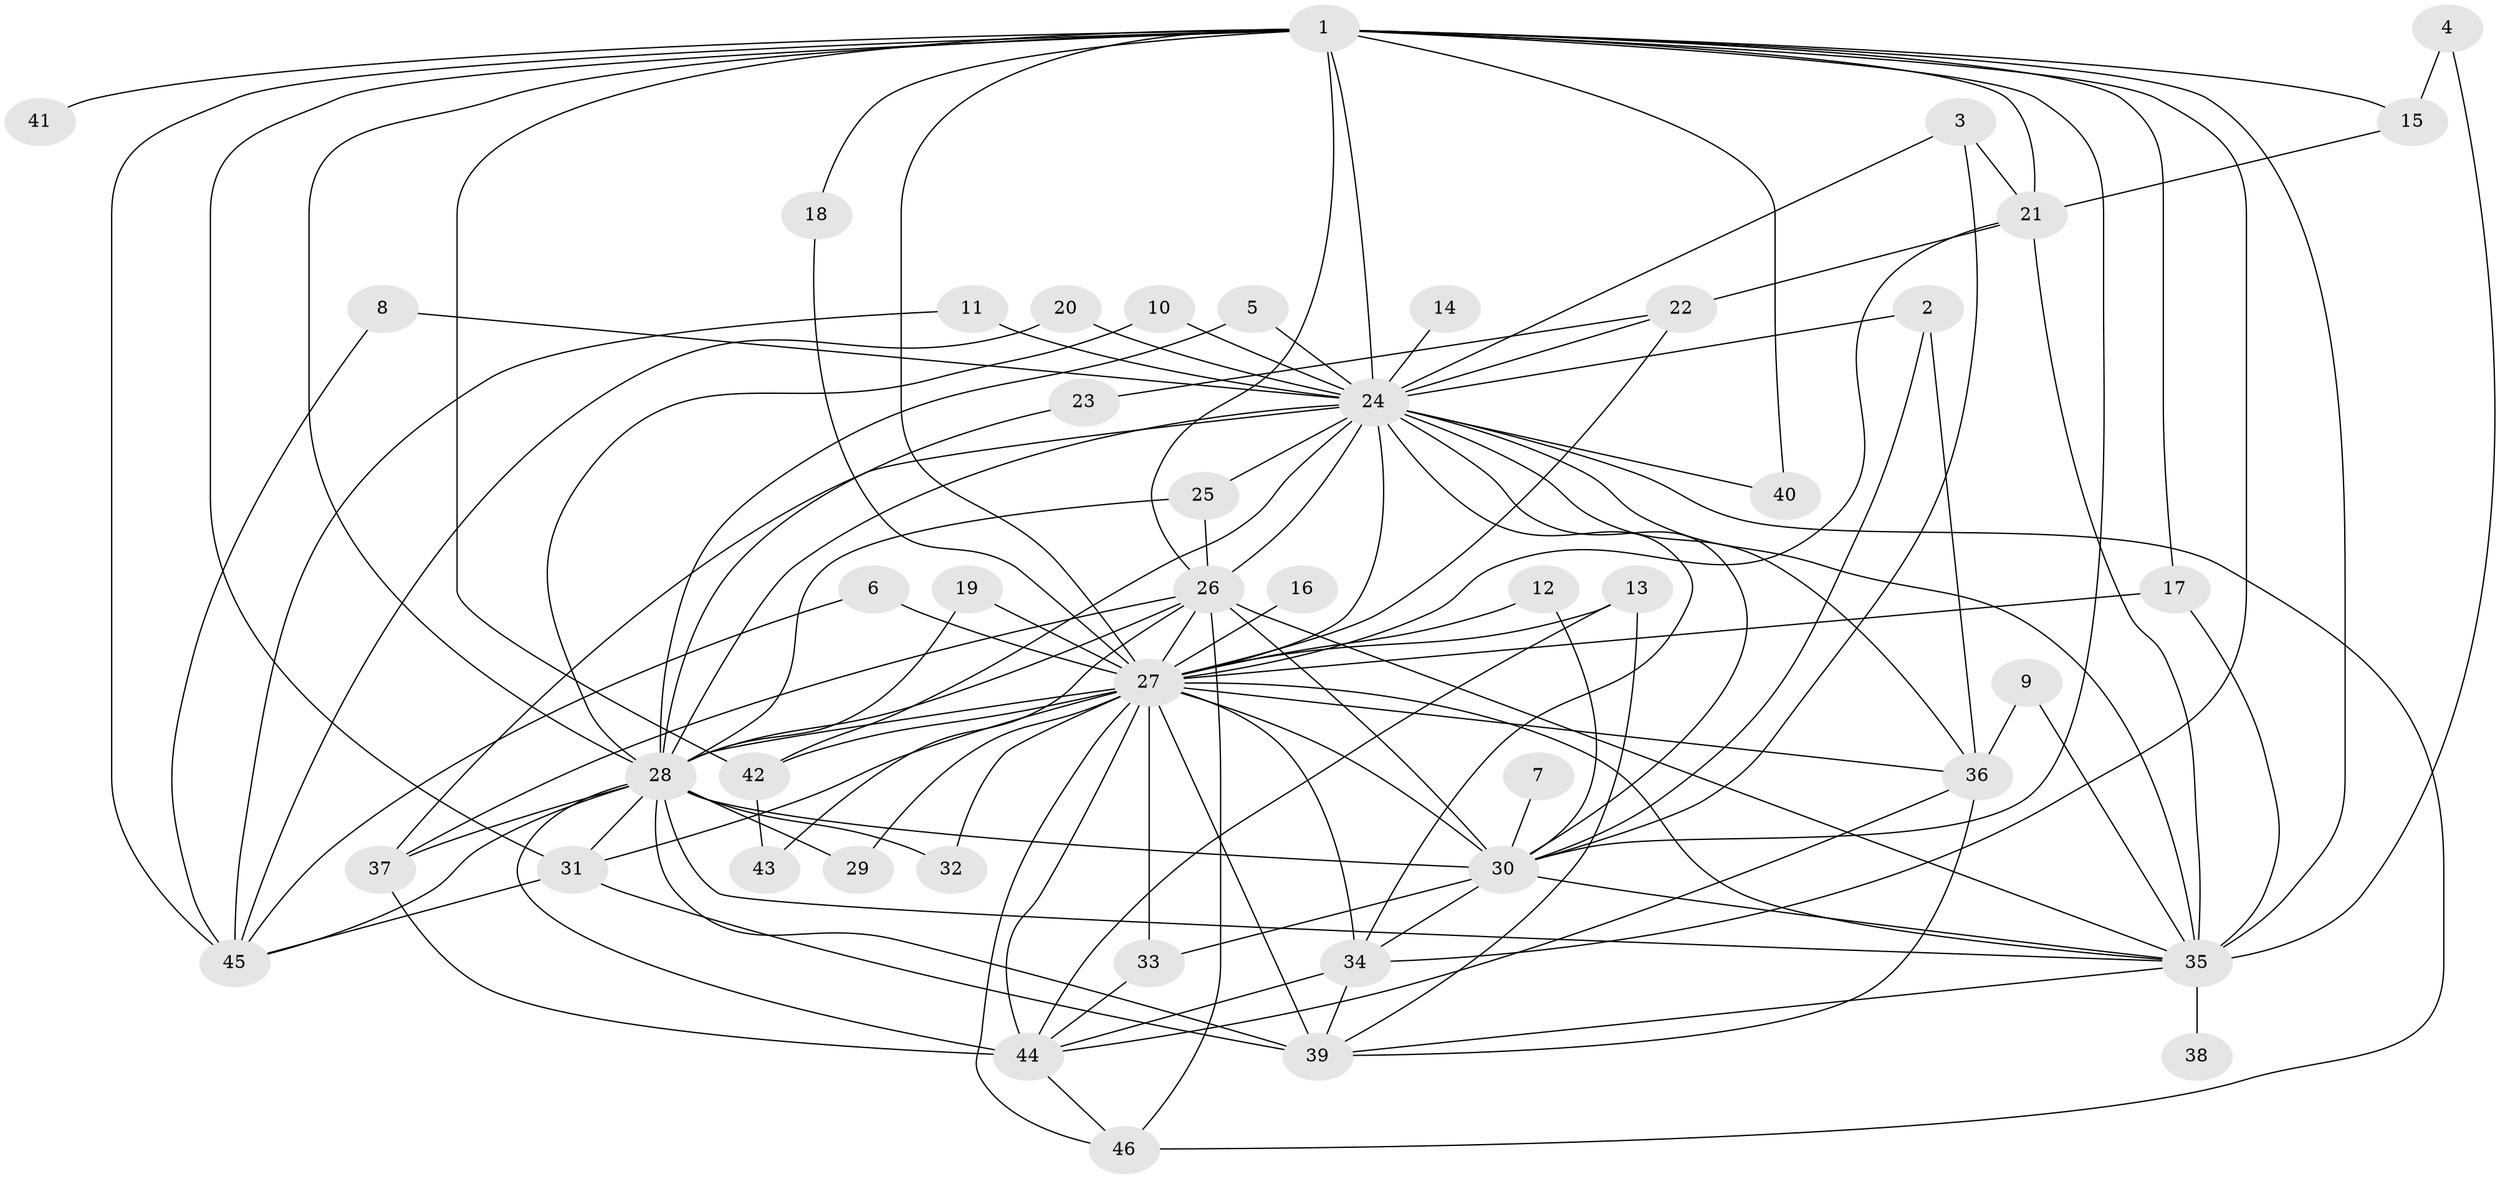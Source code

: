 // original degree distribution, {12: 0.01098901098901099, 20: 0.02197802197802198, 17: 0.02197802197802198, 14: 0.01098901098901099, 28: 0.01098901098901099, 19: 0.01098901098901099, 26: 0.01098901098901099, 18: 0.01098901098901099, 5: 0.04395604395604396, 4: 0.12087912087912088, 3: 0.17582417582417584, 2: 0.5274725274725275, 8: 0.01098901098901099, 7: 0.01098901098901099}
// Generated by graph-tools (version 1.1) at 2025/25/03/09/25 03:25:42]
// undirected, 46 vertices, 117 edges
graph export_dot {
graph [start="1"]
  node [color=gray90,style=filled];
  1;
  2;
  3;
  4;
  5;
  6;
  7;
  8;
  9;
  10;
  11;
  12;
  13;
  14;
  15;
  16;
  17;
  18;
  19;
  20;
  21;
  22;
  23;
  24;
  25;
  26;
  27;
  28;
  29;
  30;
  31;
  32;
  33;
  34;
  35;
  36;
  37;
  38;
  39;
  40;
  41;
  42;
  43;
  44;
  45;
  46;
  1 -- 15 [weight=1.0];
  1 -- 17 [weight=1.0];
  1 -- 18 [weight=1.0];
  1 -- 21 [weight=1.0];
  1 -- 24 [weight=4.0];
  1 -- 26 [weight=2.0];
  1 -- 27 [weight=5.0];
  1 -- 28 [weight=2.0];
  1 -- 30 [weight=2.0];
  1 -- 31 [weight=1.0];
  1 -- 34 [weight=1.0];
  1 -- 35 [weight=2.0];
  1 -- 40 [weight=1.0];
  1 -- 41 [weight=2.0];
  1 -- 42 [weight=1.0];
  1 -- 45 [weight=2.0];
  2 -- 24 [weight=1.0];
  2 -- 30 [weight=1.0];
  2 -- 36 [weight=1.0];
  3 -- 21 [weight=1.0];
  3 -- 24 [weight=1.0];
  3 -- 30 [weight=1.0];
  4 -- 15 [weight=1.0];
  4 -- 35 [weight=1.0];
  5 -- 24 [weight=1.0];
  5 -- 28 [weight=1.0];
  6 -- 27 [weight=1.0];
  6 -- 45 [weight=1.0];
  7 -- 30 [weight=1.0];
  8 -- 24 [weight=1.0];
  8 -- 45 [weight=1.0];
  9 -- 35 [weight=1.0];
  9 -- 36 [weight=1.0];
  10 -- 24 [weight=1.0];
  10 -- 28 [weight=1.0];
  11 -- 24 [weight=1.0];
  11 -- 45 [weight=1.0];
  12 -- 27 [weight=1.0];
  12 -- 30 [weight=1.0];
  13 -- 27 [weight=1.0];
  13 -- 39 [weight=1.0];
  13 -- 44 [weight=1.0];
  14 -- 24 [weight=1.0];
  15 -- 21 [weight=1.0];
  16 -- 27 [weight=1.0];
  17 -- 27 [weight=1.0];
  17 -- 35 [weight=1.0];
  18 -- 27 [weight=1.0];
  19 -- 27 [weight=1.0];
  19 -- 28 [weight=1.0];
  20 -- 24 [weight=1.0];
  20 -- 45 [weight=1.0];
  21 -- 22 [weight=1.0];
  21 -- 27 [weight=1.0];
  21 -- 35 [weight=2.0];
  22 -- 23 [weight=1.0];
  22 -- 24 [weight=1.0];
  22 -- 27 [weight=1.0];
  23 -- 28 [weight=1.0];
  24 -- 25 [weight=1.0];
  24 -- 26 [weight=2.0];
  24 -- 27 [weight=5.0];
  24 -- 28 [weight=3.0];
  24 -- 30 [weight=2.0];
  24 -- 34 [weight=1.0];
  24 -- 35 [weight=2.0];
  24 -- 36 [weight=1.0];
  24 -- 37 [weight=1.0];
  24 -- 40 [weight=1.0];
  24 -- 42 [weight=2.0];
  24 -- 46 [weight=1.0];
  25 -- 26 [weight=1.0];
  25 -- 28 [weight=1.0];
  26 -- 27 [weight=2.0];
  26 -- 28 [weight=1.0];
  26 -- 30 [weight=3.0];
  26 -- 35 [weight=1.0];
  26 -- 37 [weight=1.0];
  26 -- 43 [weight=1.0];
  26 -- 46 [weight=1.0];
  27 -- 28 [weight=3.0];
  27 -- 29 [weight=2.0];
  27 -- 30 [weight=3.0];
  27 -- 31 [weight=1.0];
  27 -- 32 [weight=1.0];
  27 -- 33 [weight=1.0];
  27 -- 34 [weight=1.0];
  27 -- 35 [weight=2.0];
  27 -- 36 [weight=1.0];
  27 -- 39 [weight=1.0];
  27 -- 42 [weight=2.0];
  27 -- 44 [weight=1.0];
  27 -- 46 [weight=1.0];
  28 -- 29 [weight=1.0];
  28 -- 30 [weight=1.0];
  28 -- 31 [weight=2.0];
  28 -- 32 [weight=1.0];
  28 -- 35 [weight=1.0];
  28 -- 37 [weight=1.0];
  28 -- 39 [weight=2.0];
  28 -- 44 [weight=2.0];
  28 -- 45 [weight=1.0];
  30 -- 33 [weight=1.0];
  30 -- 34 [weight=1.0];
  30 -- 35 [weight=1.0];
  31 -- 39 [weight=1.0];
  31 -- 45 [weight=1.0];
  33 -- 44 [weight=1.0];
  34 -- 39 [weight=1.0];
  34 -- 44 [weight=1.0];
  35 -- 38 [weight=1.0];
  35 -- 39 [weight=1.0];
  36 -- 39 [weight=1.0];
  36 -- 44 [weight=1.0];
  37 -- 44 [weight=1.0];
  42 -- 43 [weight=1.0];
  44 -- 46 [weight=1.0];
}

